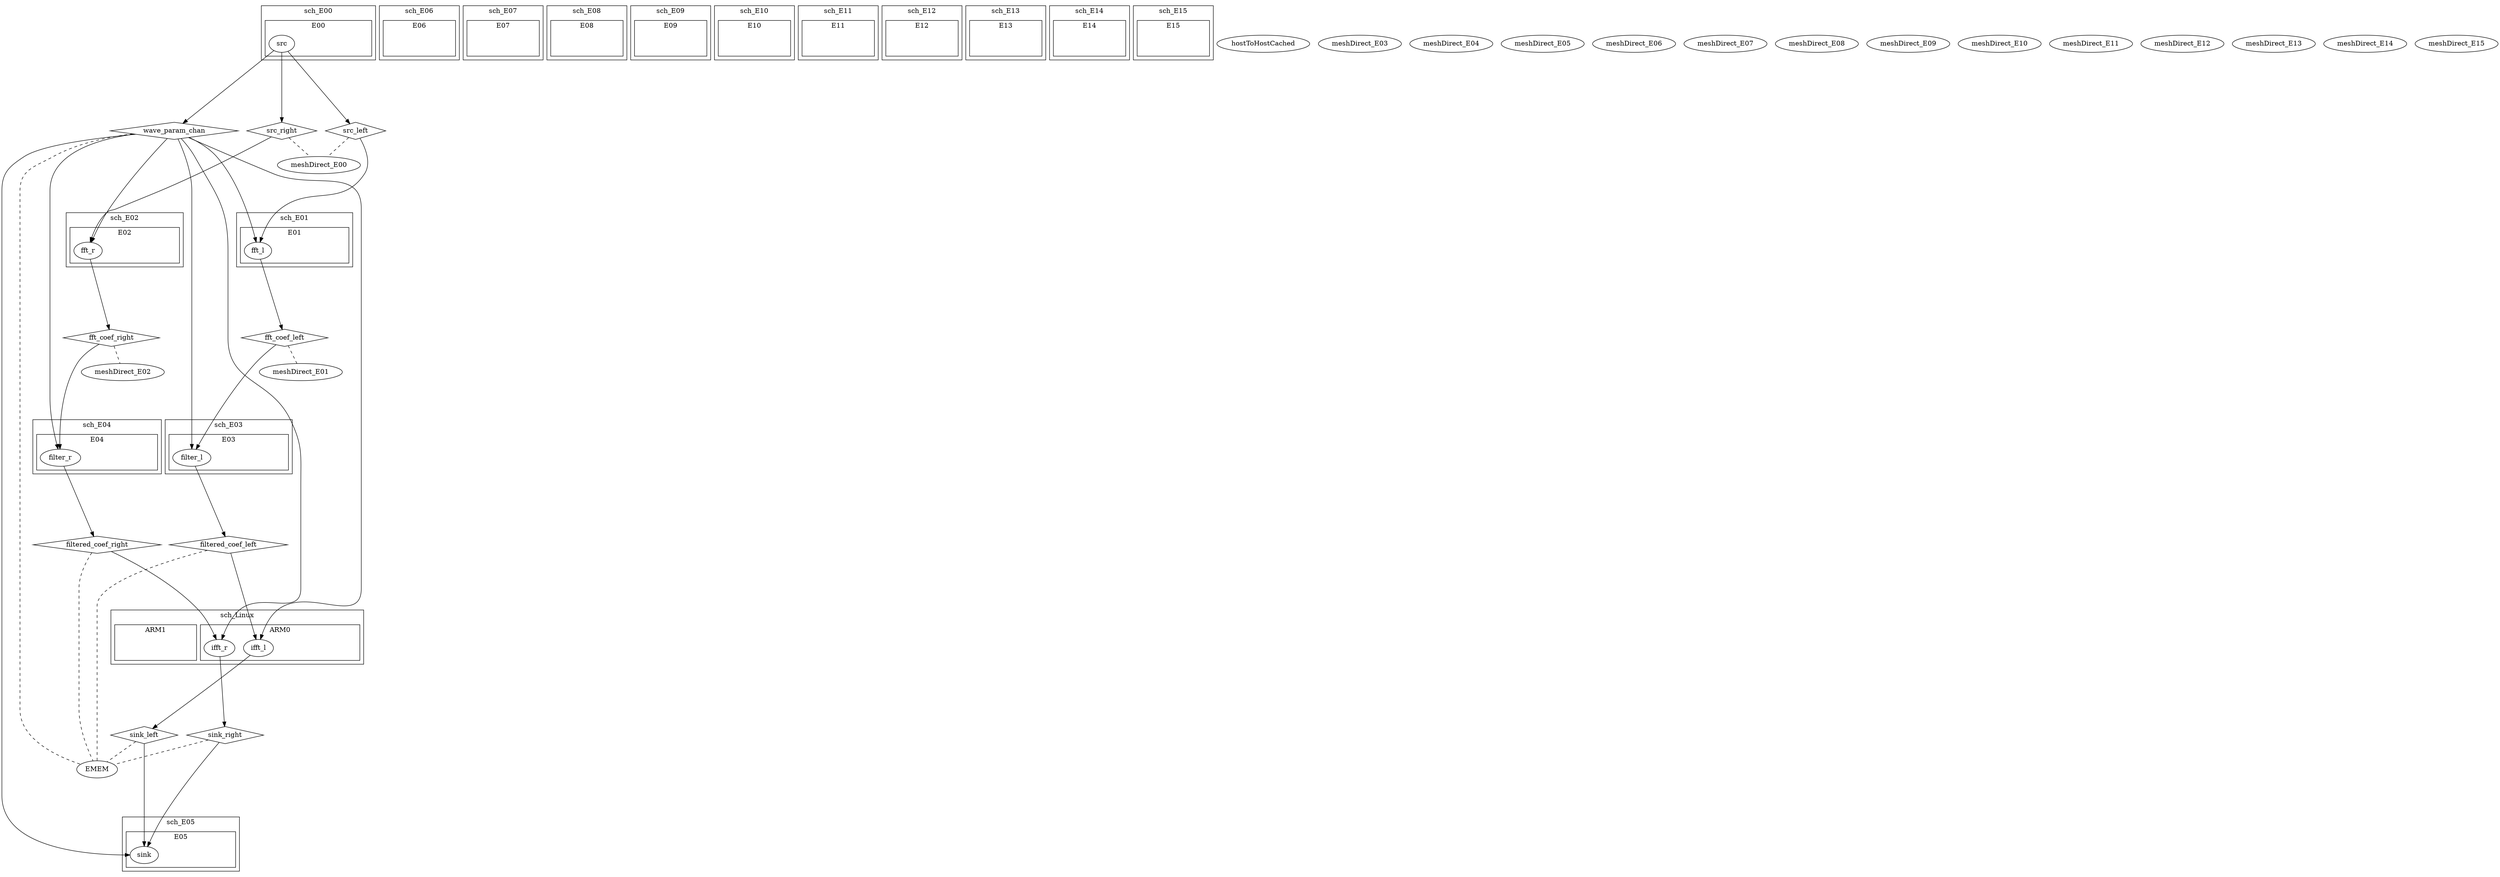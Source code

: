 digraph G {
subgraph cluster_scheduler_sch_Linux {
label=sch_Linux;
subgraph cluster_processor_ARM0 {
label=ARM0;
dummy_ARM0 [style=invis];
process_ifft_l [label=ifft_l];
process_ifft_r [label=ifft_r];
}

subgraph cluster_processor_ARM1 {
label=ARM1;
dummy_ARM1 [style=invis];
}

}

subgraph cluster_scheduler_sch_E00 {
label=sch_E00;
subgraph cluster_processor_E00 {
label=E00;
dummy_E00 [style=invis];
process_src [label=src];
}

}

subgraph cluster_scheduler_sch_E01 {
label=sch_E01;
subgraph cluster_processor_E01 {
label=E01;
dummy_E01 [style=invis];
process_fft_l [label=fft_l];
}

}

subgraph cluster_scheduler_sch_E02 {
label=sch_E02;
subgraph cluster_processor_E02 {
label=E02;
dummy_E02 [style=invis];
process_fft_r [label=fft_r];
}

}

subgraph cluster_scheduler_sch_E03 {
label=sch_E03;
subgraph cluster_processor_E03 {
label=E03;
dummy_E03 [style=invis];
process_filter_l [label=filter_l];
}

}

subgraph cluster_scheduler_sch_E04 {
label=sch_E04;
subgraph cluster_processor_E04 {
label=E04;
dummy_E04 [style=invis];
process_filter_r [label=filter_r];
}

}

subgraph cluster_scheduler_sch_E05 {
label=sch_E05;
subgraph cluster_processor_E05 {
label=E05;
dummy_E05 [style=invis];
process_sink [label=sink];
}

}

subgraph cluster_scheduler_sch_E06 {
label=sch_E06;
subgraph cluster_processor_E06 {
label=E06;
dummy_E06 [style=invis];
}

}

subgraph cluster_scheduler_sch_E07 {
label=sch_E07;
subgraph cluster_processor_E07 {
label=E07;
dummy_E07 [style=invis];
}

}

subgraph cluster_scheduler_sch_E08 {
label=sch_E08;
subgraph cluster_processor_E08 {
label=E08;
dummy_E08 [style=invis];
}

}

subgraph cluster_scheduler_sch_E09 {
label=sch_E09;
subgraph cluster_processor_E09 {
label=E09;
dummy_E09 [style=invis];
}

}

subgraph cluster_scheduler_sch_E10 {
label=sch_E10;
subgraph cluster_processor_E10 {
label=E10;
dummy_E10 [style=invis];
}

}

subgraph cluster_scheduler_sch_E11 {
label=sch_E11;
subgraph cluster_processor_E11 {
label=E11;
dummy_E11 [style=invis];
}

}

subgraph cluster_scheduler_sch_E12 {
label=sch_E12;
subgraph cluster_processor_E12 {
label=E12;
dummy_E12 [style=invis];
}

}

subgraph cluster_scheduler_sch_E13 {
label=sch_E13;
subgraph cluster_processor_E13 {
label=E13;
dummy_E13 [style=invis];
}

}

subgraph cluster_scheduler_sch_E14 {
label=sch_E14;
subgraph cluster_processor_E14 {
label=E14;
dummy_E14 [style=invis];
}

}

subgraph cluster_scheduler_sch_E15 {
label=sch_E15;
subgraph cluster_processor_E15 {
label=E15;
dummy_E15 [style=invis];
}

}

primitive_EMEM [label=EMEM];
primitive_hostToHostCached [label=hostToHostCached];
primitive_meshDirect_E00 [label=meshDirect_E00];
primitive_meshDirect_E01 [label=meshDirect_E01];
primitive_meshDirect_E02 [label=meshDirect_E02];
primitive_meshDirect_E03 [label=meshDirect_E03];
primitive_meshDirect_E04 [label=meshDirect_E04];
primitive_meshDirect_E05 [label=meshDirect_E05];
primitive_meshDirect_E06 [label=meshDirect_E06];
primitive_meshDirect_E07 [label=meshDirect_E07];
primitive_meshDirect_E08 [label=meshDirect_E08];
primitive_meshDirect_E09 [label=meshDirect_E09];
primitive_meshDirect_E10 [label=meshDirect_E10];
primitive_meshDirect_E11 [label=meshDirect_E11];
primitive_meshDirect_E12 [label=meshDirect_E12];
primitive_meshDirect_E13 [label=meshDirect_E13];
primitive_meshDirect_E14 [label=meshDirect_E14];
primitive_meshDirect_E15 [label=meshDirect_E15];
channel_wave_param_chan [label=wave_param_chan, shape=diamond];
process_src -> channel_wave_param_chan  [minlen=4];
channel_wave_param_chan -> process_fft_l  [minlen=4];
channel_wave_param_chan -> process_filter_l  [minlen=4];
channel_wave_param_chan -> process_ifft_l  [minlen=4];
channel_wave_param_chan -> process_fft_r  [minlen=4];
channel_wave_param_chan -> process_filter_r  [minlen=4];
channel_wave_param_chan -> process_ifft_r  [minlen=4];
channel_wave_param_chan -> process_sink  [minlen=4];
channel_wave_param_chan -> primitive_EMEM  [arrowhead=none, style=dashed];
channel_src_left [label=src_left, shape=diamond];
process_src -> channel_src_left  [minlen=4];
channel_src_left -> process_fft_l  [minlen=4];
channel_src_left -> primitive_meshDirect_E00  [arrowhead=none, style=dashed];
channel_fft_coef_left [label=fft_coef_left, shape=diamond];
process_fft_l -> channel_fft_coef_left  [minlen=4];
channel_fft_coef_left -> process_filter_l  [minlen=4];
channel_fft_coef_left -> primitive_meshDirect_E01  [arrowhead=none, style=dashed];
channel_filtered_coef_left [label=filtered_coef_left, shape=diamond];
process_filter_l -> channel_filtered_coef_left  [minlen=4];
channel_filtered_coef_left -> process_ifft_l  [minlen=4];
channel_filtered_coef_left -> primitive_EMEM  [arrowhead=none, style=dashed];
channel_sink_left [label=sink_left, shape=diamond];
process_ifft_l -> channel_sink_left  [minlen=4];
channel_sink_left -> process_sink  [minlen=4];
channel_sink_left -> primitive_EMEM  [arrowhead=none, style=dashed];
channel_src_right [label=src_right, shape=diamond];
process_src -> channel_src_right  [minlen=4];
channel_src_right -> process_fft_r  [minlen=4];
channel_src_right -> primitive_meshDirect_E00  [arrowhead=none, style=dashed];
channel_fft_coef_right [label=fft_coef_right, shape=diamond];
process_fft_r -> channel_fft_coef_right  [minlen=4];
channel_fft_coef_right -> process_filter_r  [minlen=4];
channel_fft_coef_right -> primitive_meshDirect_E02  [arrowhead=none, style=dashed];
channel_filtered_coef_right [label=filtered_coef_right, shape=diamond];
process_filter_r -> channel_filtered_coef_right  [minlen=4];
channel_filtered_coef_right -> process_ifft_r  [minlen=4];
channel_filtered_coef_right -> primitive_EMEM  [arrowhead=none, style=dashed];
channel_sink_right [label=sink_right, shape=diamond];
process_ifft_r -> channel_sink_right  [minlen=4];
channel_sink_right -> process_sink  [minlen=4];
channel_sink_right -> primitive_EMEM  [arrowhead=none, style=dashed];
}
